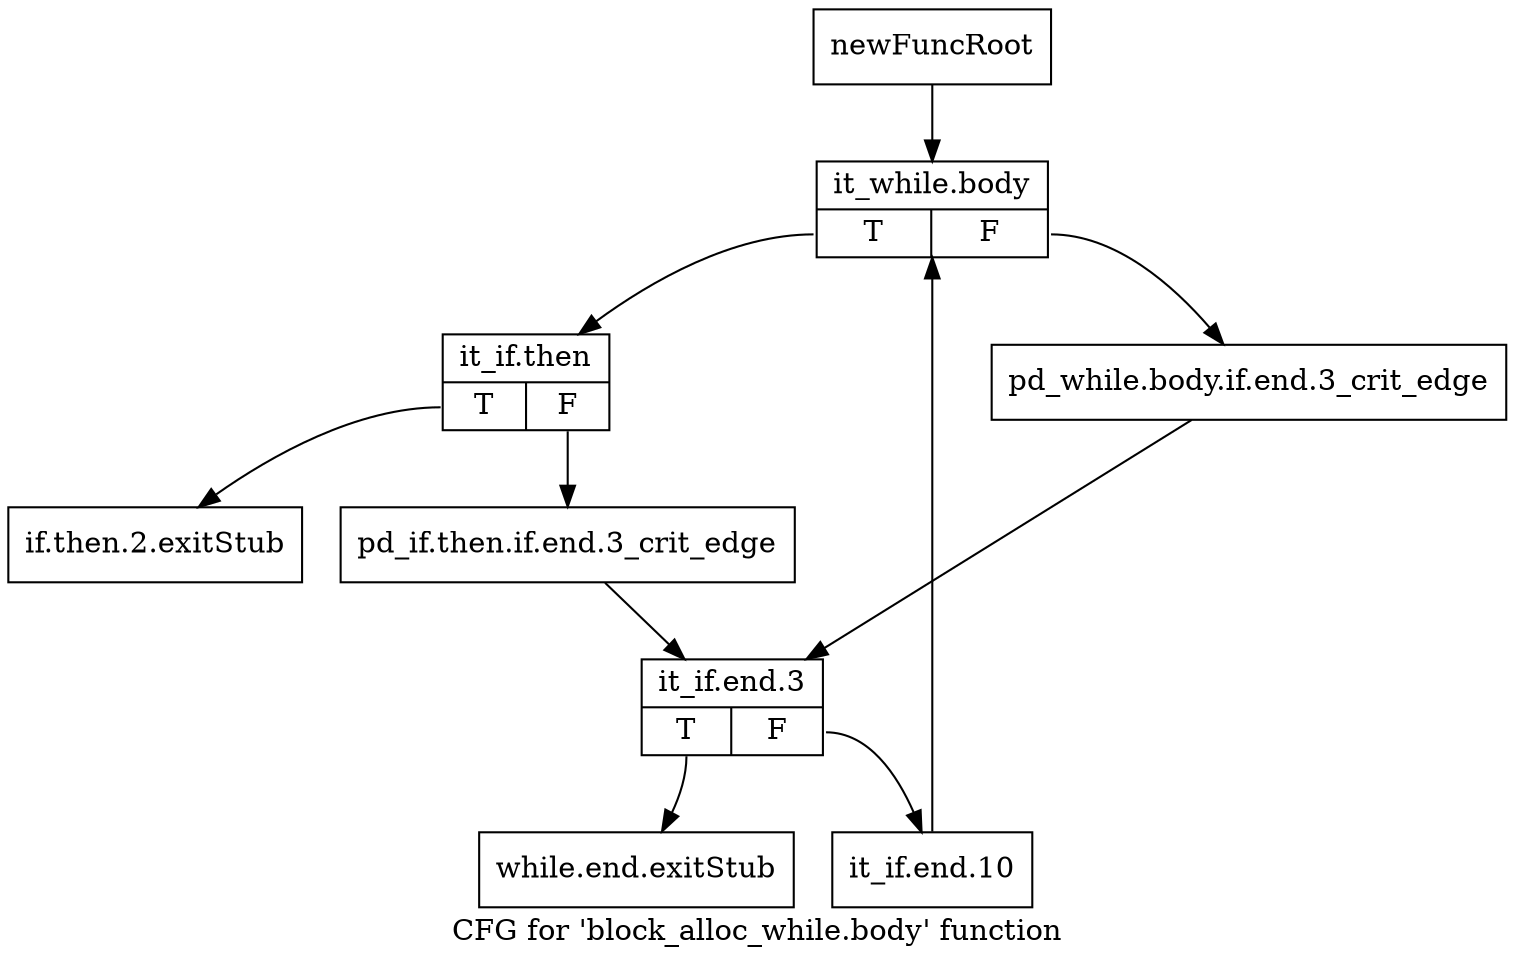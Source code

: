 digraph "CFG for 'block_alloc_while.body' function" {
	label="CFG for 'block_alloc_while.body' function";

	Node0xb43d2f0 [shape=record,label="{newFuncRoot}"];
	Node0xb43d2f0 -> Node0xb43d3e0;
	Node0xb43d340 [shape=record,label="{if.then.2.exitStub}"];
	Node0xb43d390 [shape=record,label="{while.end.exitStub}"];
	Node0xb43d3e0 [shape=record,label="{it_while.body|{<s0>T|<s1>F}}"];
	Node0xb43d3e0:s0 -> Node0xb43d480;
	Node0xb43d3e0:s1 -> Node0xb43d430;
	Node0xb43d430 [shape=record,label="{pd_while.body.if.end.3_crit_edge}"];
	Node0xb43d430 -> Node0xb43d520;
	Node0xb43d480 [shape=record,label="{it_if.then|{<s0>T|<s1>F}}"];
	Node0xb43d480:s0 -> Node0xb43d340;
	Node0xb43d480:s1 -> Node0xb43d4d0;
	Node0xb43d4d0 [shape=record,label="{pd_if.then.if.end.3_crit_edge}"];
	Node0xb43d4d0 -> Node0xb43d520;
	Node0xb43d520 [shape=record,label="{it_if.end.3|{<s0>T|<s1>F}}"];
	Node0xb43d520:s0 -> Node0xb43d390;
	Node0xb43d520:s1 -> Node0xb43d570;
	Node0xb43d570 [shape=record,label="{it_if.end.10}"];
	Node0xb43d570 -> Node0xb43d3e0;
}
